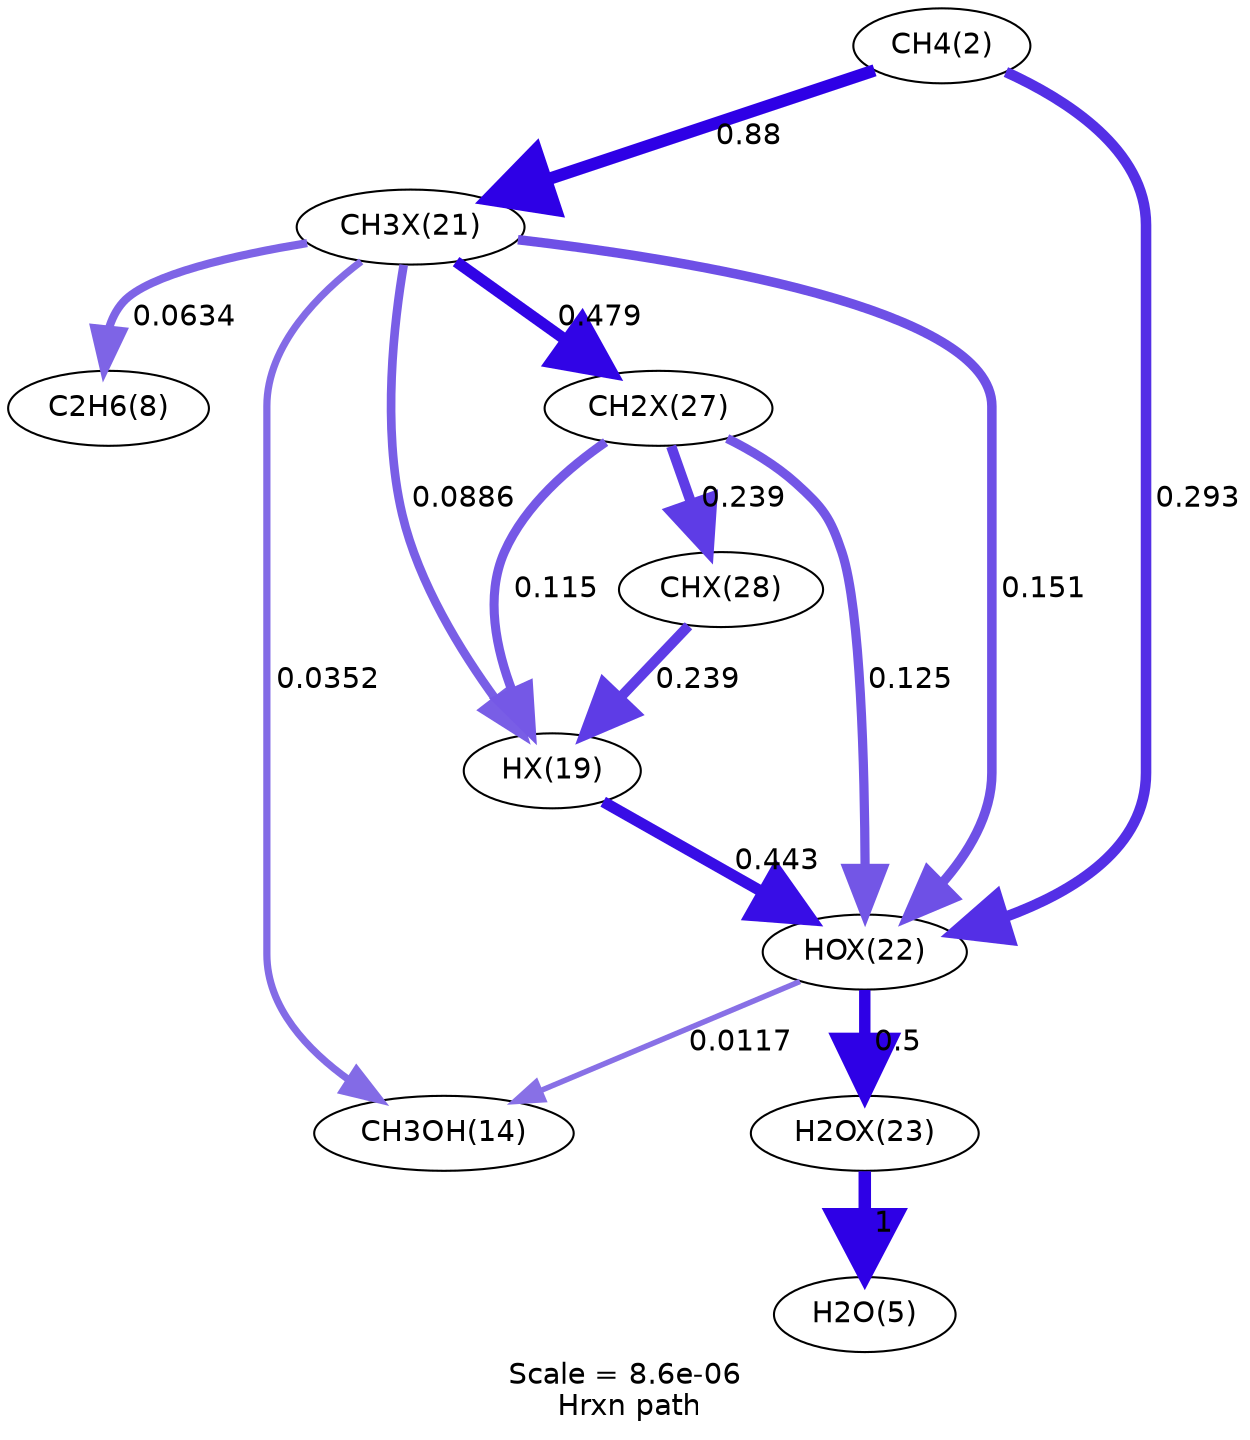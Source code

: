 digraph reaction_paths {
center=1;
s3 -> s23[fontname="Helvetica", style="setlinewidth(5.9)", arrowsize=2.95, color="0.7, 1.38, 0.9"
, label=" 0.88"];
s3 -> s24[fontname="Helvetica", style="setlinewidth(5.07)", arrowsize=2.54, color="0.7, 0.793, 0.9"
, label=" 0.293"];
s23 -> s9[fontname="Helvetica", style="setlinewidth(3.92)", arrowsize=1.96, color="0.7, 0.563, 0.9"
, label=" 0.0634"];
s23 -> s24[fontname="Helvetica", style="setlinewidth(4.57)", arrowsize=2.29, color="0.7, 0.651, 0.9"
, label=" 0.151"];
s23 -> s15[fontname="Helvetica", style="setlinewidth(3.47)", arrowsize=1.74, color="0.7, 0.535, 0.9"
, label=" 0.0352"];
s23 -> s21[fontname="Helvetica", style="setlinewidth(4.17)", arrowsize=2.09, color="0.7, 0.589, 0.9"
, label=" 0.0886"];
s23 -> s29[fontname="Helvetica", style="setlinewidth(5.44)", arrowsize=2.72, color="0.7, 0.979, 0.9"
, label=" 0.479"];
s24 -> s15[fontname="Helvetica", style="setlinewidth(2.64)", arrowsize=1.32, color="0.7, 0.512, 0.9"
, label=" 0.0117"];
s24 -> s25[fontname="Helvetica", style="setlinewidth(5.48)", arrowsize=2.74, color="0.7, 1, 0.9"
, label=" 0.5"];
s21 -> s24[fontname="Helvetica", style="setlinewidth(5.38)", arrowsize=2.69, color="0.7, 0.943, 0.9"
, label=" 0.443"];
s29 -> s24[fontname="Helvetica", style="setlinewidth(4.43)", arrowsize=2.21, color="0.7, 0.625, 0.9"
, label=" 0.125"];
s25 -> s6[fontname="Helvetica", style="setlinewidth(6)", arrowsize=3, color="0.7, 1.5, 0.9"
, label=" 1"];
s29 -> s21[fontname="Helvetica", style="setlinewidth(4.36)", arrowsize=2.18, color="0.7, 0.615, 0.9"
, label=" 0.115"];
s30 -> s21[fontname="Helvetica", style="setlinewidth(4.92)", arrowsize=2.46, color="0.7, 0.739, 0.9"
, label=" 0.239"];
s29 -> s30[fontname="Helvetica", style="setlinewidth(4.92)", arrowsize=2.46, color="0.7, 0.739, 0.9"
, label=" 0.239"];
s3 [ fontname="Helvetica", label="CH4(2)"];
s6 [ fontname="Helvetica", label="H2O(5)"];
s9 [ fontname="Helvetica", label="C2H6(8)"];
s15 [ fontname="Helvetica", label="CH3OH(14)"];
s21 [ fontname="Helvetica", label="HX(19)"];
s23 [ fontname="Helvetica", label="CH3X(21)"];
s24 [ fontname="Helvetica", label="HOX(22)"];
s25 [ fontname="Helvetica", label="H2OX(23)"];
s29 [ fontname="Helvetica", label="CH2X(27)"];
s30 [ fontname="Helvetica", label="CHX(28)"];
 label = "Scale = 8.6e-06\l Hrxn path";
 fontname = "Helvetica";
}
